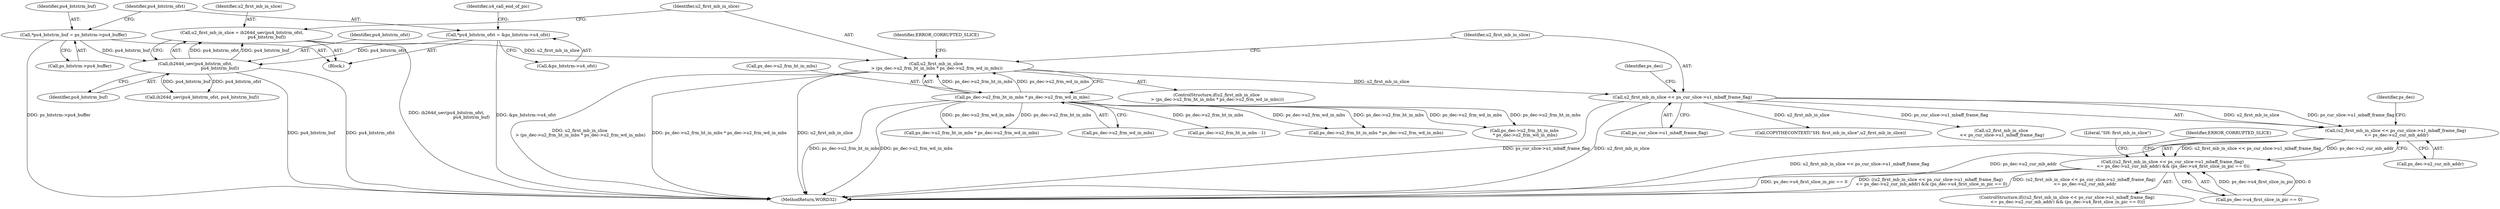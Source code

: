 digraph "0_Android_6c327afb263837bc90760c55c6605b26161a4eb9_0@pointer" {
"1000247" [label="(Call,(u2_first_mb_in_slice << ps_cur_slice->u1_mbaff_frame_flag)\n <= ps_dec->u2_cur_mb_addr)"];
"1000248" [label="(Call,u2_first_mb_in_slice << ps_cur_slice->u1_mbaff_frame_flag)"];
"1000233" [label="(Call,u2_first_mb_in_slice\n > (ps_dec->u2_frm_ht_in_mbs * ps_dec->u2_frm_wd_in_mbs))"];
"1000227" [label="(Call,u2_first_mb_in_slice = ih264d_uev(pu4_bitstrm_ofst,\n                                     pu4_bitstrm_buf))"];
"1000229" [label="(Call,ih264d_uev(pu4_bitstrm_ofst,\n                                     pu4_bitstrm_buf))"];
"1000201" [label="(Call,*pu4_bitstrm_ofst = &ps_bitstrm->u4_ofst)"];
"1000195" [label="(Call,*pu4_bitstrm_buf = ps_bitstrm->pu4_buffer)"];
"1000235" [label="(Call,ps_dec->u2_frm_ht_in_mbs * ps_dec->u2_frm_wd_in_mbs)"];
"1000246" [label="(Call,((u2_first_mb_in_slice << ps_cur_slice->u1_mbaff_frame_flag)\n <= ps_dec->u2_cur_mb_addr) && (ps_dec->u4_first_slice_in_pic == 0))"];
"1000227" [label="(Call,u2_first_mb_in_slice = ih264d_uev(pu4_bitstrm_ofst,\n                                     pu4_bitstrm_buf))"];
"1000197" [label="(Call,ps_bitstrm->pu4_buffer)"];
"1000239" [label="(Call,ps_dec->u2_frm_wd_in_mbs)"];
"1000229" [label="(Call,ih264d_uev(pu4_bitstrm_ofst,\n                                     pu4_bitstrm_buf))"];
"1000254" [label="(Identifier,ps_dec)"];
"1000258" [label="(Identifier,ps_dec)"];
"1000253" [label="(Call,ps_dec->u2_cur_mb_addr)"];
"1000234" [label="(Identifier,u2_first_mb_in_slice)"];
"1000244" [label="(Identifier,ERROR_CORRUPTED_SLICE)"];
"1000201" [label="(Call,*pu4_bitstrm_ofst = &ps_bitstrm->u4_ofst)"];
"1000195" [label="(Call,*pu4_bitstrm_buf = ps_bitstrm->pu4_buffer)"];
"1000203" [label="(Call,&ps_bitstrm->u4_ofst)"];
"1000202" [label="(Identifier,pu4_bitstrm_ofst)"];
"1001959" [label="(Call,ps_dec->u2_frm_ht_in_mbs - 1)"];
"1000218" [label="(Identifier,u4_call_end_of_pic)"];
"1000245" [label="(ControlStructure,if(((u2_first_mb_in_slice << ps_cur_slice->u1_mbaff_frame_flag)\n <= ps_dec->u2_cur_mb_addr) && (ps_dec->u4_first_slice_in_pic == 0)))"];
"1000236" [label="(Call,ps_dec->u2_frm_ht_in_mbs)"];
"1000269" [label="(Call,ih264d_uev(pu4_bitstrm_ofst, pu4_bitstrm_buf))"];
"1000228" [label="(Identifier,u2_first_mb_in_slice)"];
"1000250" [label="(Call,ps_cur_slice->u1_mbaff_frame_flag)"];
"1001193" [label="(Call,ps_dec->u2_frm_ht_in_mbs * ps_dec->u2_frm_wd_in_mbs)"];
"1000158" [label="(Block,)"];
"1001081" [label="(Call,ps_dec->u2_frm_ht_in_mbs\n * ps_dec->u2_frm_wd_in_mbs)"];
"1000975" [label="(Call,ps_dec->u2_frm_ht_in_mbs * ps_dec->u2_frm_wd_in_mbs)"];
"1000265" [label="(Literal,\"SH: first_mb_in_slice\")"];
"1000248" [label="(Call,u2_first_mb_in_slice << ps_cur_slice->u1_mbaff_frame_flag)"];
"1000235" [label="(Call,ps_dec->u2_frm_ht_in_mbs * ps_dec->u2_frm_wd_in_mbs)"];
"1000263" [label="(Identifier,ERROR_CORRUPTED_SLICE)"];
"1000231" [label="(Identifier,pu4_bitstrm_buf)"];
"1000256" [label="(Call,ps_dec->u4_first_slice_in_pic == 0)"];
"1000264" [label="(Call,COPYTHECONTEXT(\"SH: first_mb_in_slice\",u2_first_mb_in_slice))"];
"1002606" [label="(MethodReturn,WORD32)"];
"1000233" [label="(Call,u2_first_mb_in_slice\n > (ps_dec->u2_frm_ht_in_mbs * ps_dec->u2_frm_wd_in_mbs))"];
"1000230" [label="(Identifier,pu4_bitstrm_ofst)"];
"1000247" [label="(Call,(u2_first_mb_in_slice << ps_cur_slice->u1_mbaff_frame_flag)\n <= ps_dec->u2_cur_mb_addr)"];
"1000249" [label="(Identifier,u2_first_mb_in_slice)"];
"1001885" [label="(Call,u2_first_mb_in_slice\n << ps_cur_slice->u1_mbaff_frame_flag)"];
"1000246" [label="(Call,((u2_first_mb_in_slice << ps_cur_slice->u1_mbaff_frame_flag)\n <= ps_dec->u2_cur_mb_addr) && (ps_dec->u4_first_slice_in_pic == 0))"];
"1000232" [label="(ControlStructure,if(u2_first_mb_in_slice\n > (ps_dec->u2_frm_ht_in_mbs * ps_dec->u2_frm_wd_in_mbs)))"];
"1000196" [label="(Identifier,pu4_bitstrm_buf)"];
"1000247" -> "1000246"  [label="AST: "];
"1000247" -> "1000253"  [label="CFG: "];
"1000248" -> "1000247"  [label="AST: "];
"1000253" -> "1000247"  [label="AST: "];
"1000258" -> "1000247"  [label="CFG: "];
"1000246" -> "1000247"  [label="CFG: "];
"1000247" -> "1002606"  [label="DDG: u2_first_mb_in_slice << ps_cur_slice->u1_mbaff_frame_flag"];
"1000247" -> "1002606"  [label="DDG: ps_dec->u2_cur_mb_addr"];
"1000247" -> "1000246"  [label="DDG: u2_first_mb_in_slice << ps_cur_slice->u1_mbaff_frame_flag"];
"1000247" -> "1000246"  [label="DDG: ps_dec->u2_cur_mb_addr"];
"1000248" -> "1000247"  [label="DDG: u2_first_mb_in_slice"];
"1000248" -> "1000247"  [label="DDG: ps_cur_slice->u1_mbaff_frame_flag"];
"1000248" -> "1000250"  [label="CFG: "];
"1000249" -> "1000248"  [label="AST: "];
"1000250" -> "1000248"  [label="AST: "];
"1000254" -> "1000248"  [label="CFG: "];
"1000248" -> "1002606"  [label="DDG: ps_cur_slice->u1_mbaff_frame_flag"];
"1000248" -> "1002606"  [label="DDG: u2_first_mb_in_slice"];
"1000233" -> "1000248"  [label="DDG: u2_first_mb_in_slice"];
"1000248" -> "1000264"  [label="DDG: u2_first_mb_in_slice"];
"1000248" -> "1001885"  [label="DDG: ps_cur_slice->u1_mbaff_frame_flag"];
"1000233" -> "1000232"  [label="AST: "];
"1000233" -> "1000235"  [label="CFG: "];
"1000234" -> "1000233"  [label="AST: "];
"1000235" -> "1000233"  [label="AST: "];
"1000244" -> "1000233"  [label="CFG: "];
"1000249" -> "1000233"  [label="CFG: "];
"1000233" -> "1002606"  [label="DDG: u2_first_mb_in_slice\n > (ps_dec->u2_frm_ht_in_mbs * ps_dec->u2_frm_wd_in_mbs)"];
"1000233" -> "1002606"  [label="DDG: ps_dec->u2_frm_ht_in_mbs * ps_dec->u2_frm_wd_in_mbs"];
"1000233" -> "1002606"  [label="DDG: u2_first_mb_in_slice"];
"1000227" -> "1000233"  [label="DDG: u2_first_mb_in_slice"];
"1000235" -> "1000233"  [label="DDG: ps_dec->u2_frm_ht_in_mbs"];
"1000235" -> "1000233"  [label="DDG: ps_dec->u2_frm_wd_in_mbs"];
"1000227" -> "1000158"  [label="AST: "];
"1000227" -> "1000229"  [label="CFG: "];
"1000228" -> "1000227"  [label="AST: "];
"1000229" -> "1000227"  [label="AST: "];
"1000234" -> "1000227"  [label="CFG: "];
"1000227" -> "1002606"  [label="DDG: ih264d_uev(pu4_bitstrm_ofst,\n                                     pu4_bitstrm_buf)"];
"1000229" -> "1000227"  [label="DDG: pu4_bitstrm_ofst"];
"1000229" -> "1000227"  [label="DDG: pu4_bitstrm_buf"];
"1000229" -> "1000231"  [label="CFG: "];
"1000230" -> "1000229"  [label="AST: "];
"1000231" -> "1000229"  [label="AST: "];
"1000229" -> "1002606"  [label="DDG: pu4_bitstrm_buf"];
"1000229" -> "1002606"  [label="DDG: pu4_bitstrm_ofst"];
"1000201" -> "1000229"  [label="DDG: pu4_bitstrm_ofst"];
"1000195" -> "1000229"  [label="DDG: pu4_bitstrm_buf"];
"1000229" -> "1000269"  [label="DDG: pu4_bitstrm_ofst"];
"1000229" -> "1000269"  [label="DDG: pu4_bitstrm_buf"];
"1000201" -> "1000158"  [label="AST: "];
"1000201" -> "1000203"  [label="CFG: "];
"1000202" -> "1000201"  [label="AST: "];
"1000203" -> "1000201"  [label="AST: "];
"1000218" -> "1000201"  [label="CFG: "];
"1000201" -> "1002606"  [label="DDG: &ps_bitstrm->u4_ofst"];
"1000195" -> "1000158"  [label="AST: "];
"1000195" -> "1000197"  [label="CFG: "];
"1000196" -> "1000195"  [label="AST: "];
"1000197" -> "1000195"  [label="AST: "];
"1000202" -> "1000195"  [label="CFG: "];
"1000195" -> "1002606"  [label="DDG: ps_bitstrm->pu4_buffer"];
"1000235" -> "1000239"  [label="CFG: "];
"1000236" -> "1000235"  [label="AST: "];
"1000239" -> "1000235"  [label="AST: "];
"1000235" -> "1002606"  [label="DDG: ps_dec->u2_frm_ht_in_mbs"];
"1000235" -> "1002606"  [label="DDG: ps_dec->u2_frm_wd_in_mbs"];
"1000235" -> "1000975"  [label="DDG: ps_dec->u2_frm_ht_in_mbs"];
"1000235" -> "1000975"  [label="DDG: ps_dec->u2_frm_wd_in_mbs"];
"1000235" -> "1001081"  [label="DDG: ps_dec->u2_frm_ht_in_mbs"];
"1000235" -> "1001081"  [label="DDG: ps_dec->u2_frm_wd_in_mbs"];
"1000235" -> "1001193"  [label="DDG: ps_dec->u2_frm_ht_in_mbs"];
"1000235" -> "1001193"  [label="DDG: ps_dec->u2_frm_wd_in_mbs"];
"1000235" -> "1001959"  [label="DDG: ps_dec->u2_frm_ht_in_mbs"];
"1000246" -> "1000245"  [label="AST: "];
"1000246" -> "1000256"  [label="CFG: "];
"1000256" -> "1000246"  [label="AST: "];
"1000263" -> "1000246"  [label="CFG: "];
"1000265" -> "1000246"  [label="CFG: "];
"1000246" -> "1002606"  [label="DDG: ps_dec->u4_first_slice_in_pic == 0"];
"1000246" -> "1002606"  [label="DDG: ((u2_first_mb_in_slice << ps_cur_slice->u1_mbaff_frame_flag)\n <= ps_dec->u2_cur_mb_addr) && (ps_dec->u4_first_slice_in_pic == 0)"];
"1000246" -> "1002606"  [label="DDG: (u2_first_mb_in_slice << ps_cur_slice->u1_mbaff_frame_flag)\n <= ps_dec->u2_cur_mb_addr"];
"1000256" -> "1000246"  [label="DDG: ps_dec->u4_first_slice_in_pic"];
"1000256" -> "1000246"  [label="DDG: 0"];
}
